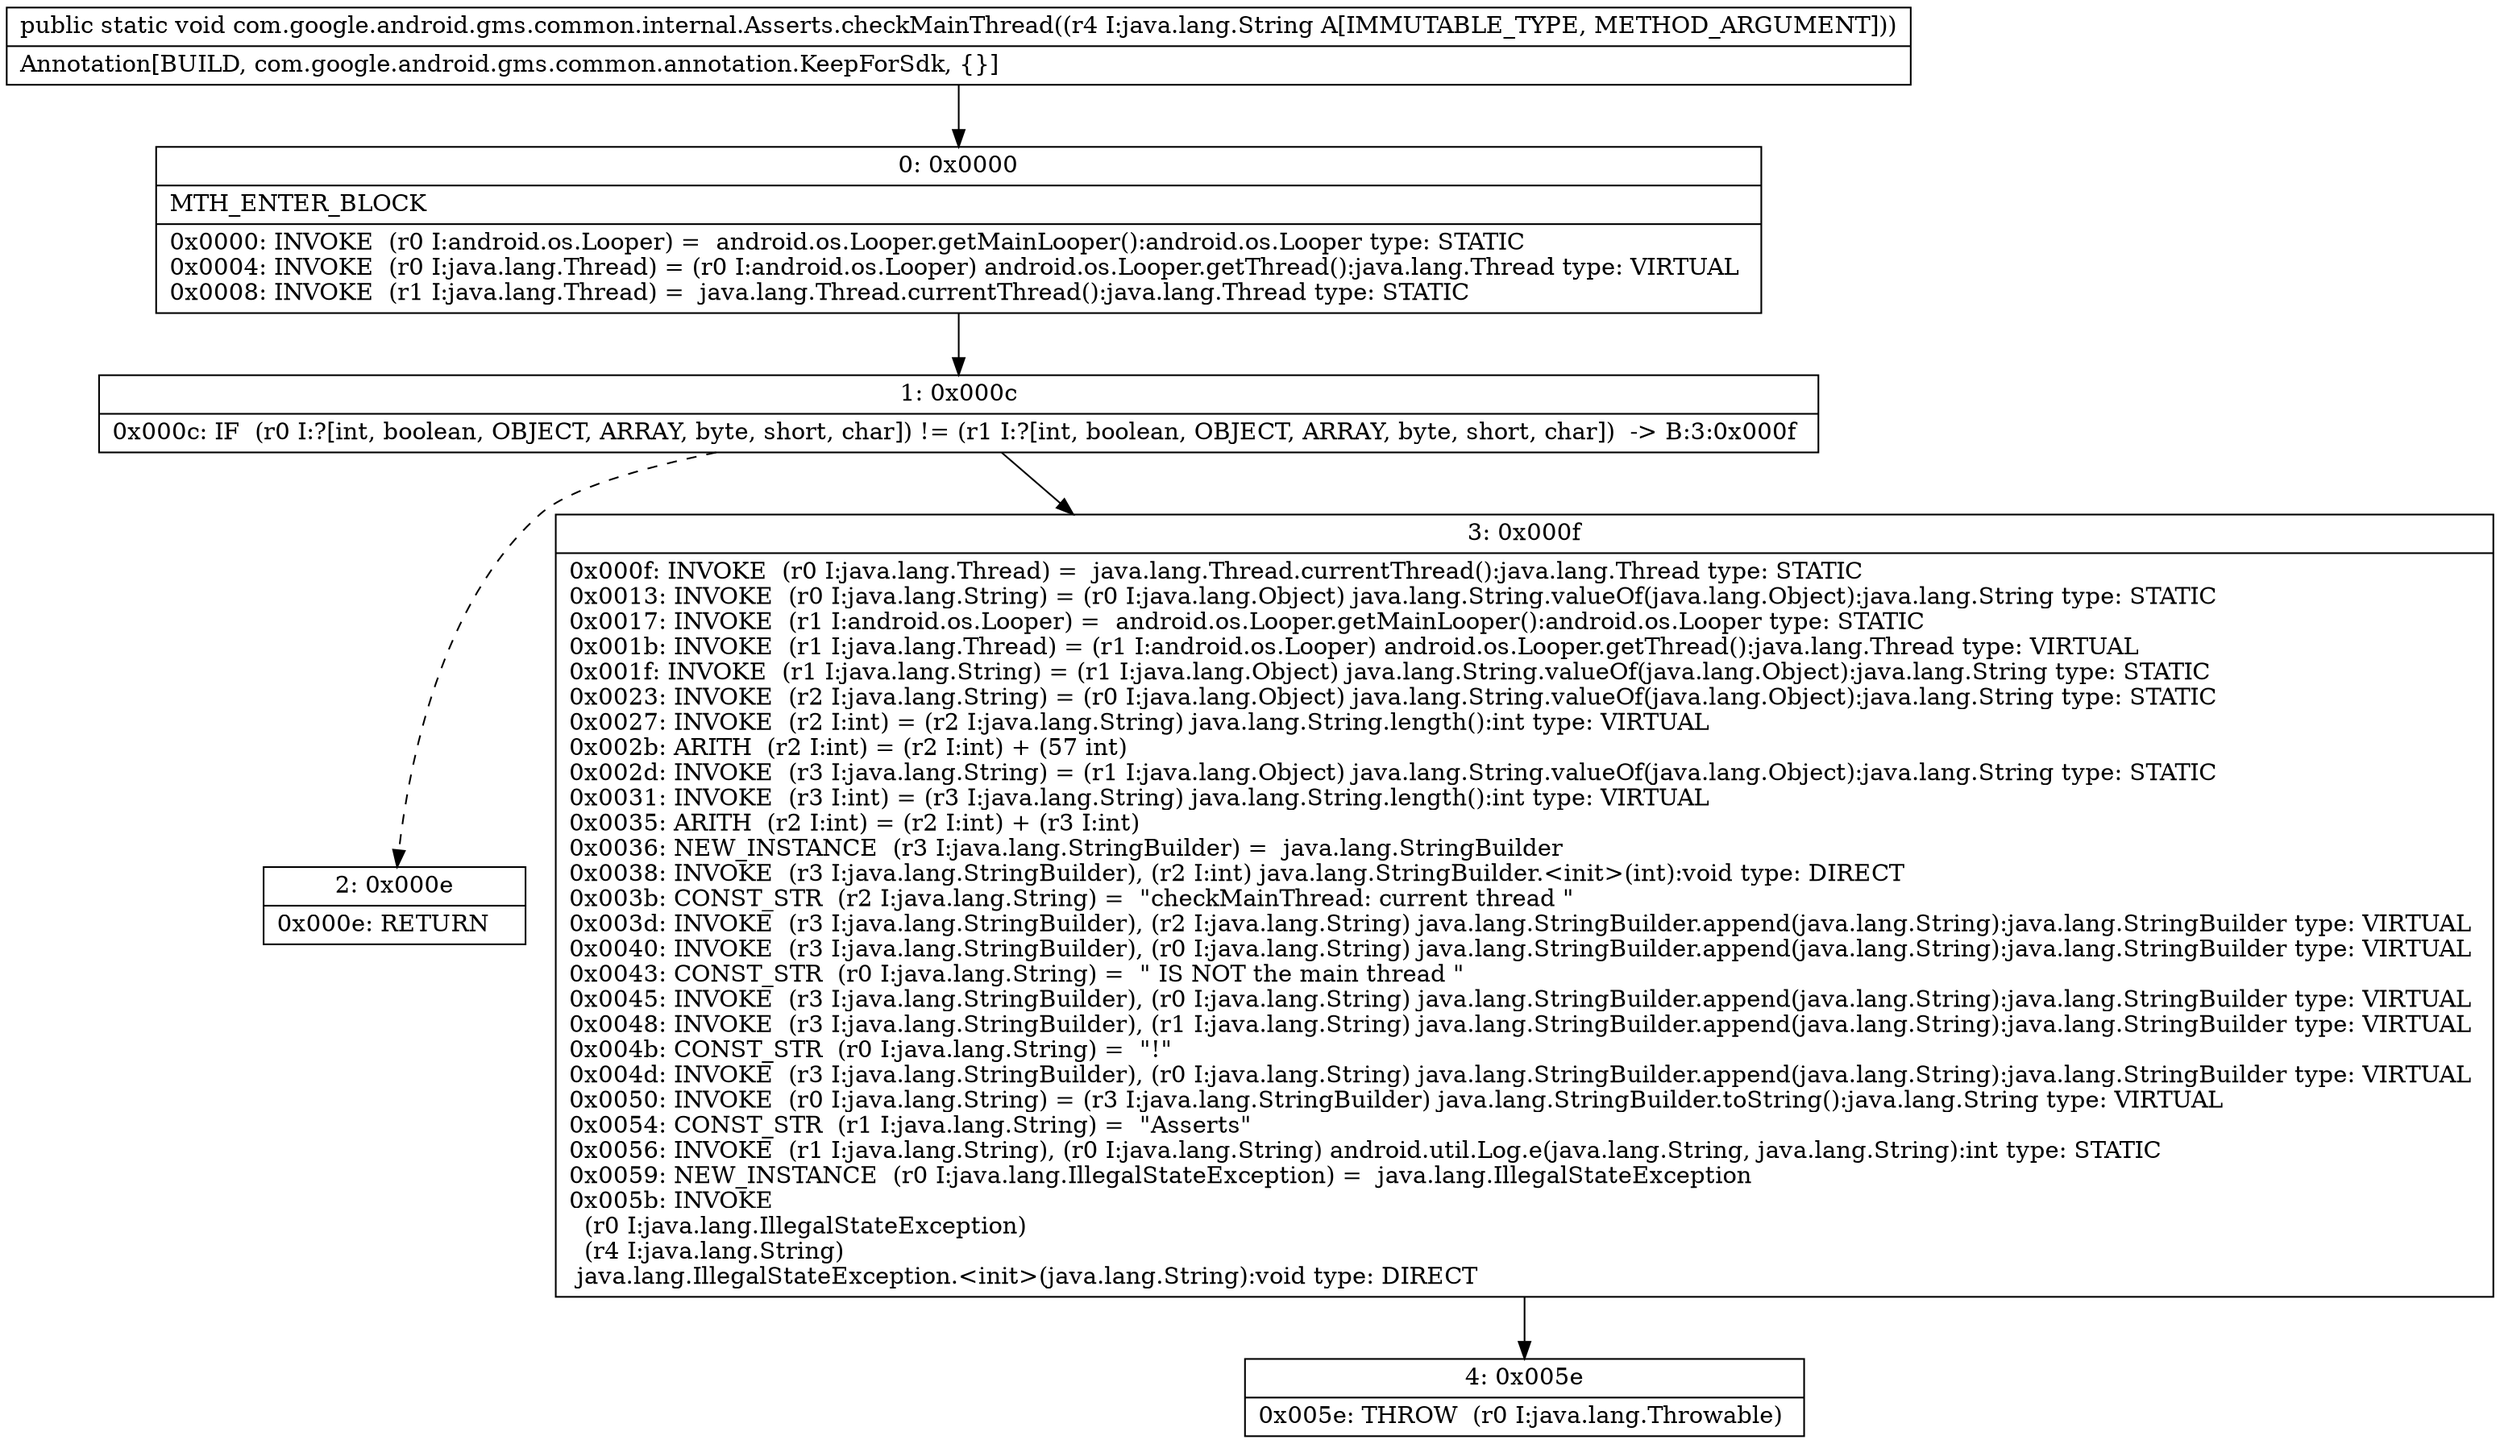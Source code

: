 digraph "CFG forcom.google.android.gms.common.internal.Asserts.checkMainThread(Ljava\/lang\/String;)V" {
Node_0 [shape=record,label="{0\:\ 0x0000|MTH_ENTER_BLOCK\l|0x0000: INVOKE  (r0 I:android.os.Looper) =  android.os.Looper.getMainLooper():android.os.Looper type: STATIC \l0x0004: INVOKE  (r0 I:java.lang.Thread) = (r0 I:android.os.Looper) android.os.Looper.getThread():java.lang.Thread type: VIRTUAL \l0x0008: INVOKE  (r1 I:java.lang.Thread) =  java.lang.Thread.currentThread():java.lang.Thread type: STATIC \l}"];
Node_1 [shape=record,label="{1\:\ 0x000c|0x000c: IF  (r0 I:?[int, boolean, OBJECT, ARRAY, byte, short, char]) != (r1 I:?[int, boolean, OBJECT, ARRAY, byte, short, char])  \-\> B:3:0x000f \l}"];
Node_2 [shape=record,label="{2\:\ 0x000e|0x000e: RETURN   \l}"];
Node_3 [shape=record,label="{3\:\ 0x000f|0x000f: INVOKE  (r0 I:java.lang.Thread) =  java.lang.Thread.currentThread():java.lang.Thread type: STATIC \l0x0013: INVOKE  (r0 I:java.lang.String) = (r0 I:java.lang.Object) java.lang.String.valueOf(java.lang.Object):java.lang.String type: STATIC \l0x0017: INVOKE  (r1 I:android.os.Looper) =  android.os.Looper.getMainLooper():android.os.Looper type: STATIC \l0x001b: INVOKE  (r1 I:java.lang.Thread) = (r1 I:android.os.Looper) android.os.Looper.getThread():java.lang.Thread type: VIRTUAL \l0x001f: INVOKE  (r1 I:java.lang.String) = (r1 I:java.lang.Object) java.lang.String.valueOf(java.lang.Object):java.lang.String type: STATIC \l0x0023: INVOKE  (r2 I:java.lang.String) = (r0 I:java.lang.Object) java.lang.String.valueOf(java.lang.Object):java.lang.String type: STATIC \l0x0027: INVOKE  (r2 I:int) = (r2 I:java.lang.String) java.lang.String.length():int type: VIRTUAL \l0x002b: ARITH  (r2 I:int) = (r2 I:int) + (57 int) \l0x002d: INVOKE  (r3 I:java.lang.String) = (r1 I:java.lang.Object) java.lang.String.valueOf(java.lang.Object):java.lang.String type: STATIC \l0x0031: INVOKE  (r3 I:int) = (r3 I:java.lang.String) java.lang.String.length():int type: VIRTUAL \l0x0035: ARITH  (r2 I:int) = (r2 I:int) + (r3 I:int) \l0x0036: NEW_INSTANCE  (r3 I:java.lang.StringBuilder) =  java.lang.StringBuilder \l0x0038: INVOKE  (r3 I:java.lang.StringBuilder), (r2 I:int) java.lang.StringBuilder.\<init\>(int):void type: DIRECT \l0x003b: CONST_STR  (r2 I:java.lang.String) =  \"checkMainThread: current thread \" \l0x003d: INVOKE  (r3 I:java.lang.StringBuilder), (r2 I:java.lang.String) java.lang.StringBuilder.append(java.lang.String):java.lang.StringBuilder type: VIRTUAL \l0x0040: INVOKE  (r3 I:java.lang.StringBuilder), (r0 I:java.lang.String) java.lang.StringBuilder.append(java.lang.String):java.lang.StringBuilder type: VIRTUAL \l0x0043: CONST_STR  (r0 I:java.lang.String) =  \" IS NOT the main thread \" \l0x0045: INVOKE  (r3 I:java.lang.StringBuilder), (r0 I:java.lang.String) java.lang.StringBuilder.append(java.lang.String):java.lang.StringBuilder type: VIRTUAL \l0x0048: INVOKE  (r3 I:java.lang.StringBuilder), (r1 I:java.lang.String) java.lang.StringBuilder.append(java.lang.String):java.lang.StringBuilder type: VIRTUAL \l0x004b: CONST_STR  (r0 I:java.lang.String) =  \"!\" \l0x004d: INVOKE  (r3 I:java.lang.StringBuilder), (r0 I:java.lang.String) java.lang.StringBuilder.append(java.lang.String):java.lang.StringBuilder type: VIRTUAL \l0x0050: INVOKE  (r0 I:java.lang.String) = (r3 I:java.lang.StringBuilder) java.lang.StringBuilder.toString():java.lang.String type: VIRTUAL \l0x0054: CONST_STR  (r1 I:java.lang.String) =  \"Asserts\" \l0x0056: INVOKE  (r1 I:java.lang.String), (r0 I:java.lang.String) android.util.Log.e(java.lang.String, java.lang.String):int type: STATIC \l0x0059: NEW_INSTANCE  (r0 I:java.lang.IllegalStateException) =  java.lang.IllegalStateException \l0x005b: INVOKE  \l  (r0 I:java.lang.IllegalStateException)\l  (r4 I:java.lang.String)\l java.lang.IllegalStateException.\<init\>(java.lang.String):void type: DIRECT \l}"];
Node_4 [shape=record,label="{4\:\ 0x005e|0x005e: THROW  (r0 I:java.lang.Throwable) \l}"];
MethodNode[shape=record,label="{public static void com.google.android.gms.common.internal.Asserts.checkMainThread((r4 I:java.lang.String A[IMMUTABLE_TYPE, METHOD_ARGUMENT]))  | Annotation[BUILD, com.google.android.gms.common.annotation.KeepForSdk, \{\}]\l}"];
MethodNode -> Node_0;
Node_0 -> Node_1;
Node_1 -> Node_2[style=dashed];
Node_1 -> Node_3;
Node_3 -> Node_4;
}

